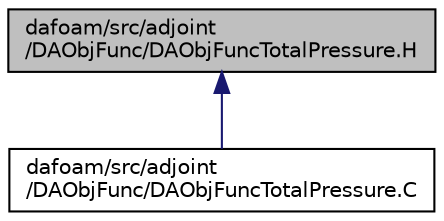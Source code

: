 digraph "dafoam/src/adjoint/DAObjFunc/DAObjFuncTotalPressure.H"
{
  bgcolor="transparent";
  edge [fontname="Helvetica",fontsize="10",labelfontname="Helvetica",labelfontsize="10"];
  node [fontname="Helvetica",fontsize="10",shape=record];
  Node34 [label="dafoam/src/adjoint\l/DAObjFunc/DAObjFuncTotalPressure.H",height=0.2,width=0.4,color="black", fillcolor="grey75", style="filled", fontcolor="black"];
  Node34 -> Node35 [dir="back",color="midnightblue",fontsize="10",style="solid",fontname="Helvetica"];
  Node35 [label="dafoam/src/adjoint\l/DAObjFunc/DAObjFuncTotalPressure.C",height=0.2,width=0.4,color="black",URL="$DAObjFuncTotalPressure_8C.html"];
}
